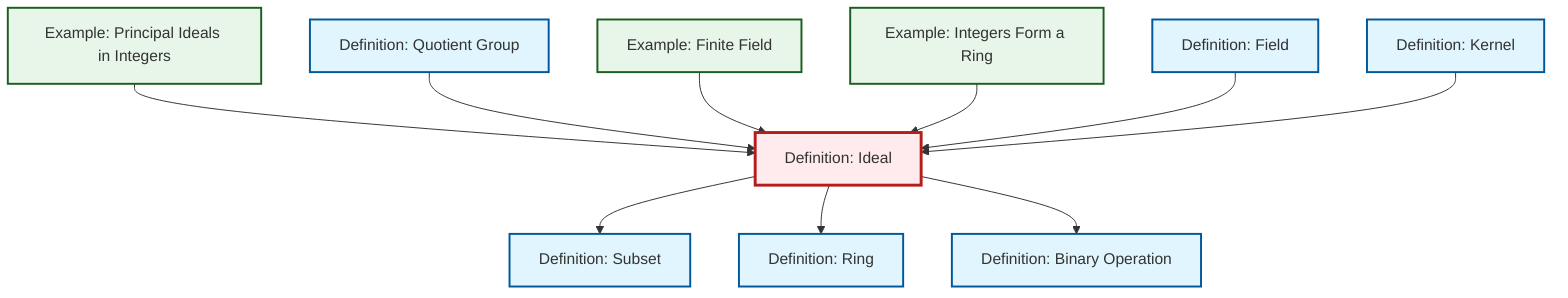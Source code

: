 graph TD
    classDef definition fill:#e1f5fe,stroke:#01579b,stroke-width:2px
    classDef theorem fill:#f3e5f5,stroke:#4a148c,stroke-width:2px
    classDef axiom fill:#fff3e0,stroke:#e65100,stroke-width:2px
    classDef example fill:#e8f5e9,stroke:#1b5e20,stroke-width:2px
    classDef current fill:#ffebee,stroke:#b71c1c,stroke-width:3px
    def-kernel["Definition: Kernel"]:::definition
    ex-finite-field["Example: Finite Field"]:::example
    def-field["Definition: Field"]:::definition
    ex-integers-ring["Example: Integers Form a Ring"]:::example
    def-ring["Definition: Ring"]:::definition
    def-binary-operation["Definition: Binary Operation"]:::definition
    def-quotient-group["Definition: Quotient Group"]:::definition
    def-ideal["Definition: Ideal"]:::definition
    ex-principal-ideal["Example: Principal Ideals in Integers"]:::example
    def-subset["Definition: Subset"]:::definition
    def-ideal --> def-subset
    ex-principal-ideal --> def-ideal
    def-ideal --> def-ring
    def-quotient-group --> def-ideal
    ex-finite-field --> def-ideal
    def-ideal --> def-binary-operation
    ex-integers-ring --> def-ideal
    def-field --> def-ideal
    def-kernel --> def-ideal
    class def-ideal current